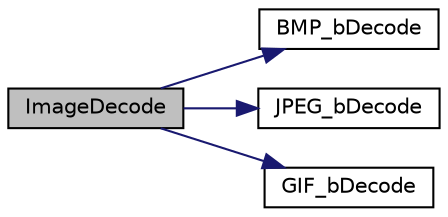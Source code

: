 digraph "ImageDecode"
{
  edge [fontname="Helvetica",fontsize="10",labelfontname="Helvetica",labelfontsize="10"];
  node [fontname="Helvetica",fontsize="10",shape=record];
  rankdir="LR";
  Node1 [label="ImageDecode",height=0.2,width=0.4,color="black", fillcolor="grey75", style="filled", fontcolor="black"];
  Node1 -> Node2 [color="midnightblue",fontsize="10",style="solid",fontname="Helvetica"];
  Node2 [label="BMP_bDecode",height=0.2,width=0.4,color="black", fillcolor="white", style="filled",URL="$_bmp_decoder_8h.html#a697e878d3265574a41d87a4a28a5cce3"];
  Node1 -> Node3 [color="midnightblue",fontsize="10",style="solid",fontname="Helvetica"];
  Node3 [label="JPEG_bDecode",height=0.2,width=0.4,color="black", fillcolor="white", style="filled",URL="$_jpeg_decoder_8h.html#a9a72d4217ed8c98baeb154fb438c107e"];
  Node1 -> Node4 [color="midnightblue",fontsize="10",style="solid",fontname="Helvetica"];
  Node4 [label="GIF_bDecode",height=0.2,width=0.4,color="black", fillcolor="white", style="filled",URL="$_gif_decoder_8h.html#a3d7baeee3de186b04a8e0baae6b74bfa"];
}
